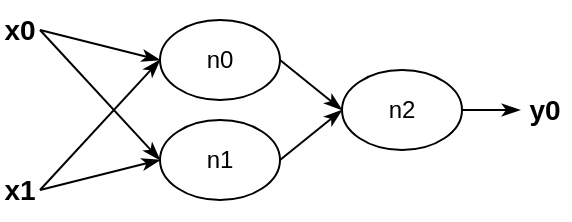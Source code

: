 <mxfile version="16.5.3" type="device"><diagram id="EZkbYAkVrdXYcmq6tvXK" name="Page-1"><mxGraphModel dx="461" dy="258" grid="1" gridSize="10" guides="1" tooltips="1" connect="1" arrows="1" fold="1" page="1" pageScale="1" pageWidth="850" pageHeight="1100" math="0" shadow="0"><root><mxCell id="0"/><mxCell id="1" parent="0"/><mxCell id="VQ9WelMHYPGYMSPuOdIW-1" value="n0" style="ellipse;whiteSpace=wrap;html=1;" vertex="1" parent="1"><mxGeometry x="200" y="75" width="60" height="40" as="geometry"/></mxCell><mxCell id="VQ9WelMHYPGYMSPuOdIW-2" value="x0" style="text;html=1;strokeColor=none;fillColor=none;align=center;verticalAlign=middle;whiteSpace=wrap;rounded=0;fontStyle=1;fontSize=14;" vertex="1" parent="1"><mxGeometry x="120" y="65" width="20" height="30" as="geometry"/></mxCell><mxCell id="VQ9WelMHYPGYMSPuOdIW-3" value="x1" style="text;html=1;strokeColor=none;fillColor=none;align=center;verticalAlign=middle;whiteSpace=wrap;rounded=0;fontStyle=1;fontSize=14;" vertex="1" parent="1"><mxGeometry x="120" y="145" width="20" height="30" as="geometry"/></mxCell><mxCell id="VQ9WelMHYPGYMSPuOdIW-4" value="y0" style="text;html=1;strokeColor=none;fillColor=none;align=center;verticalAlign=middle;whiteSpace=wrap;rounded=0;fontStyle=1;fontSize=14;" vertex="1" parent="1"><mxGeometry x="380" y="105" width="25" height="30" as="geometry"/></mxCell><mxCell id="VQ9WelMHYPGYMSPuOdIW-5" value="n1" style="ellipse;whiteSpace=wrap;html=1;" vertex="1" parent="1"><mxGeometry x="200" y="125" width="60" height="40" as="geometry"/></mxCell><mxCell id="VQ9WelMHYPGYMSPuOdIW-6" value="n2" style="ellipse;whiteSpace=wrap;html=1;" vertex="1" parent="1"><mxGeometry x="291" y="100" width="60" height="40" as="geometry"/></mxCell><mxCell id="VQ9WelMHYPGYMSPuOdIW-7" value="" style="endArrow=classicThin;html=1;rounded=0;fontSize=14;entryX=0;entryY=0.5;entryDx=0;entryDy=0;exitX=1;exitY=0.5;exitDx=0;exitDy=0;strokeWidth=1;endFill=1;" edge="1" parent="1" source="VQ9WelMHYPGYMSPuOdIW-2" target="VQ9WelMHYPGYMSPuOdIW-1"><mxGeometry width="50" height="50" relative="1" as="geometry"><mxPoint x="250" y="190" as="sourcePoint"/><mxPoint x="300" y="140" as="targetPoint"/></mxGeometry></mxCell><mxCell id="VQ9WelMHYPGYMSPuOdIW-8" value="" style="endArrow=classicThin;html=1;rounded=0;fontSize=14;entryX=0;entryY=0.5;entryDx=0;entryDy=0;exitX=1;exitY=0.5;exitDx=0;exitDy=0;endFill=1;" edge="1" parent="1" source="VQ9WelMHYPGYMSPuOdIW-3" target="VQ9WelMHYPGYMSPuOdIW-1"><mxGeometry width="50" height="50" relative="1" as="geometry"><mxPoint x="130" y="105" as="sourcePoint"/><mxPoint x="210" y="105" as="targetPoint"/></mxGeometry></mxCell><mxCell id="VQ9WelMHYPGYMSPuOdIW-9" value="" style="endArrow=classicThin;html=1;rounded=0;fontSize=14;entryX=0;entryY=0.5;entryDx=0;entryDy=0;exitX=1;exitY=0.5;exitDx=0;exitDy=0;endFill=1;" edge="1" parent="1" source="VQ9WelMHYPGYMSPuOdIW-2" target="VQ9WelMHYPGYMSPuOdIW-5"><mxGeometry width="50" height="50" relative="1" as="geometry"><mxPoint x="130" y="170" as="sourcePoint"/><mxPoint x="210" y="105" as="targetPoint"/></mxGeometry></mxCell><mxCell id="VQ9WelMHYPGYMSPuOdIW-10" value="" style="endArrow=classicThin;html=1;rounded=0;fontSize=14;entryX=0;entryY=0.5;entryDx=0;entryDy=0;exitX=1;exitY=0.5;exitDx=0;exitDy=0;endFill=1;" edge="1" parent="1" source="VQ9WelMHYPGYMSPuOdIW-3" target="VQ9WelMHYPGYMSPuOdIW-5"><mxGeometry width="50" height="50" relative="1" as="geometry"><mxPoint x="130" y="90" as="sourcePoint"/><mxPoint x="210" y="155" as="targetPoint"/></mxGeometry></mxCell><mxCell id="VQ9WelMHYPGYMSPuOdIW-12" value="" style="endArrow=classicThin;html=1;rounded=0;fontSize=14;entryX=0;entryY=0.5;entryDx=0;entryDy=0;exitX=1;exitY=0.5;exitDx=0;exitDy=0;strokeWidth=1;endFill=1;" edge="1" parent="1" source="VQ9WelMHYPGYMSPuOdIW-1" target="VQ9WelMHYPGYMSPuOdIW-6"><mxGeometry width="50" height="50" relative="1" as="geometry"><mxPoint x="130" y="90" as="sourcePoint"/><mxPoint x="210" y="105" as="targetPoint"/></mxGeometry></mxCell><mxCell id="VQ9WelMHYPGYMSPuOdIW-13" value="" style="endArrow=classicThin;html=1;rounded=0;fontSize=14;entryX=0;entryY=0.5;entryDx=0;entryDy=0;exitX=1;exitY=0.5;exitDx=0;exitDy=0;strokeWidth=1;endFill=1;" edge="1" parent="1" source="VQ9WelMHYPGYMSPuOdIW-5" target="VQ9WelMHYPGYMSPuOdIW-6"><mxGeometry width="50" height="50" relative="1" as="geometry"><mxPoint x="270" y="105" as="sourcePoint"/><mxPoint x="340" y="130" as="targetPoint"/></mxGeometry></mxCell><mxCell id="VQ9WelMHYPGYMSPuOdIW-14" value="" style="endArrow=classicThin;html=1;rounded=0;fontSize=14;entryX=0;entryY=0.5;entryDx=0;entryDy=0;exitX=1;exitY=0.5;exitDx=0;exitDy=0;strokeWidth=1;endFill=1;" edge="1" parent="1" source="VQ9WelMHYPGYMSPuOdIW-6" target="VQ9WelMHYPGYMSPuOdIW-4"><mxGeometry width="50" height="50" relative="1" as="geometry"><mxPoint x="270" y="155" as="sourcePoint"/><mxPoint x="301" y="130" as="targetPoint"/></mxGeometry></mxCell></root></mxGraphModel></diagram></mxfile>